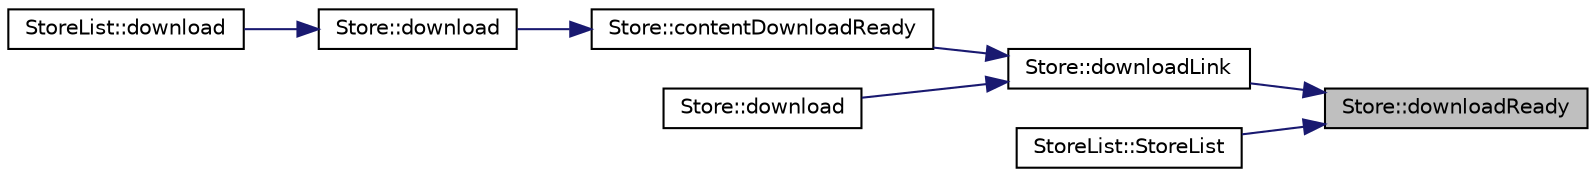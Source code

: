 digraph "Store::downloadReady"
{
 // INTERACTIVE_SVG=YES
 // LATEX_PDF_SIZE
  edge [fontname="Helvetica",fontsize="10",labelfontname="Helvetica",labelfontsize="10"];
  node [fontname="Helvetica",fontsize="10",shape=record];
  rankdir="RL";
  Node108 [label="Store::downloadReady",height=0.2,width=0.4,color="black", fillcolor="grey75", style="filled", fontcolor="black",tooltip=" "];
  Node108 -> Node109 [dir="back",color="midnightblue",fontsize="10",style="solid",fontname="Helvetica"];
  Node109 [label="Store::downloadLink",height=0.2,width=0.4,color="black", fillcolor="white", style="filled",URL="$class_store.html#a50433ec7fb0e1af311c26036918d6ca4",tooltip=" "];
  Node109 -> Node110 [dir="back",color="midnightblue",fontsize="10",style="solid",fontname="Helvetica"];
  Node110 [label="Store::contentDownloadReady",height=0.2,width=0.4,color="black", fillcolor="white", style="filled",URL="$class_store.html#a44e5bea4ec42cb655b127eab2c1b93d7",tooltip=" "];
  Node110 -> Node111 [dir="back",color="midnightblue",fontsize="10",style="solid",fontname="Helvetica"];
  Node111 [label="Store::download",height=0.2,width=0.4,color="black", fillcolor="white", style="filled",URL="$class_store.html#a68f2625dd14cd8cb7bdb7edf44976f0f",tooltip=" "];
  Node111 -> Node112 [dir="back",color="midnightblue",fontsize="10",style="solid",fontname="Helvetica"];
  Node112 [label="StoreList::download",height=0.2,width=0.4,color="black", fillcolor="white", style="filled",URL="$class_store_list.html#aebb696fb23a1ac7ba955ce23a0b72679",tooltip=" "];
  Node109 -> Node113 [dir="back",color="midnightblue",fontsize="10",style="solid",fontname="Helvetica"];
  Node113 [label="Store::download",height=0.2,width=0.4,color="black", fillcolor="white", style="filled",URL="$class_store.html#a36cdf707d924249d95498fe427848971",tooltip=" "];
  Node108 -> Node114 [dir="back",color="midnightblue",fontsize="10",style="solid",fontname="Helvetica"];
  Node114 [label="StoreList::StoreList",height=0.2,width=0.4,color="black", fillcolor="white", style="filled",URL="$class_store_list.html#abf232e0d23409361dc2e1fb4c69c074d",tooltip=" "];
}
